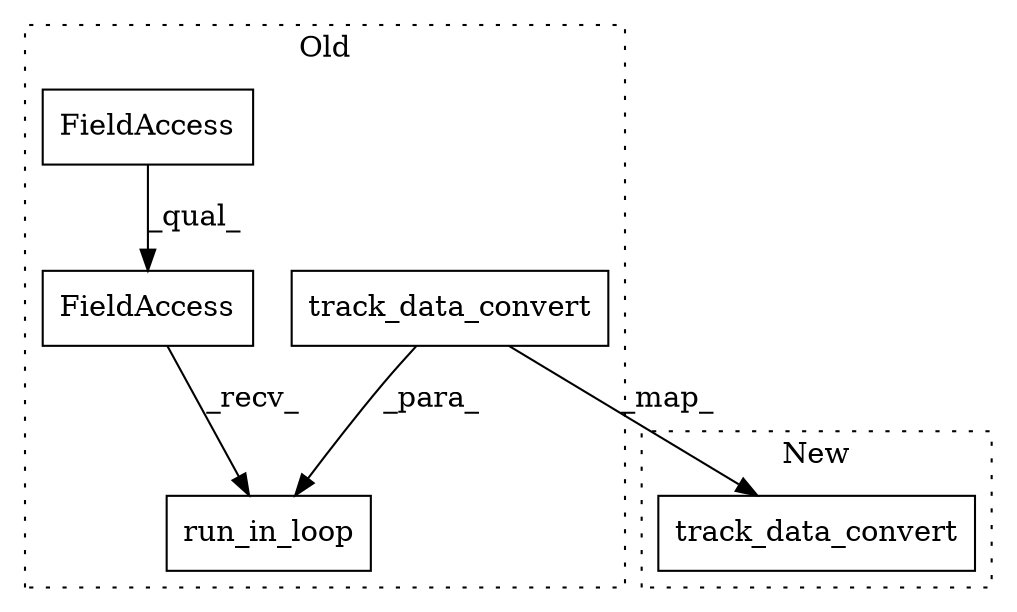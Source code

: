 digraph G {
subgraph cluster0 {
1 [label="track_data_convert" a="32" s="7846,7882" l="19,1" shape="box"];
3 [label="run_in_loop" a="32" s="7824,7883" l="12,1" shape="box"];
4 [label="FieldAccess" a="22" s="7806" l="17" shape="box"];
5 [label="FieldAccess" a="22" s="7806" l="10" shape="box"];
label = "Old";
style="dotted";
}
subgraph cluster1 {
2 [label="track_data_convert" a="32" s="7754,7790" l="19,1" shape="box"];
label = "New";
style="dotted";
}
1 -> 3 [label="_para_"];
1 -> 2 [label="_map_"];
4 -> 3 [label="_recv_"];
5 -> 4 [label="_qual_"];
}